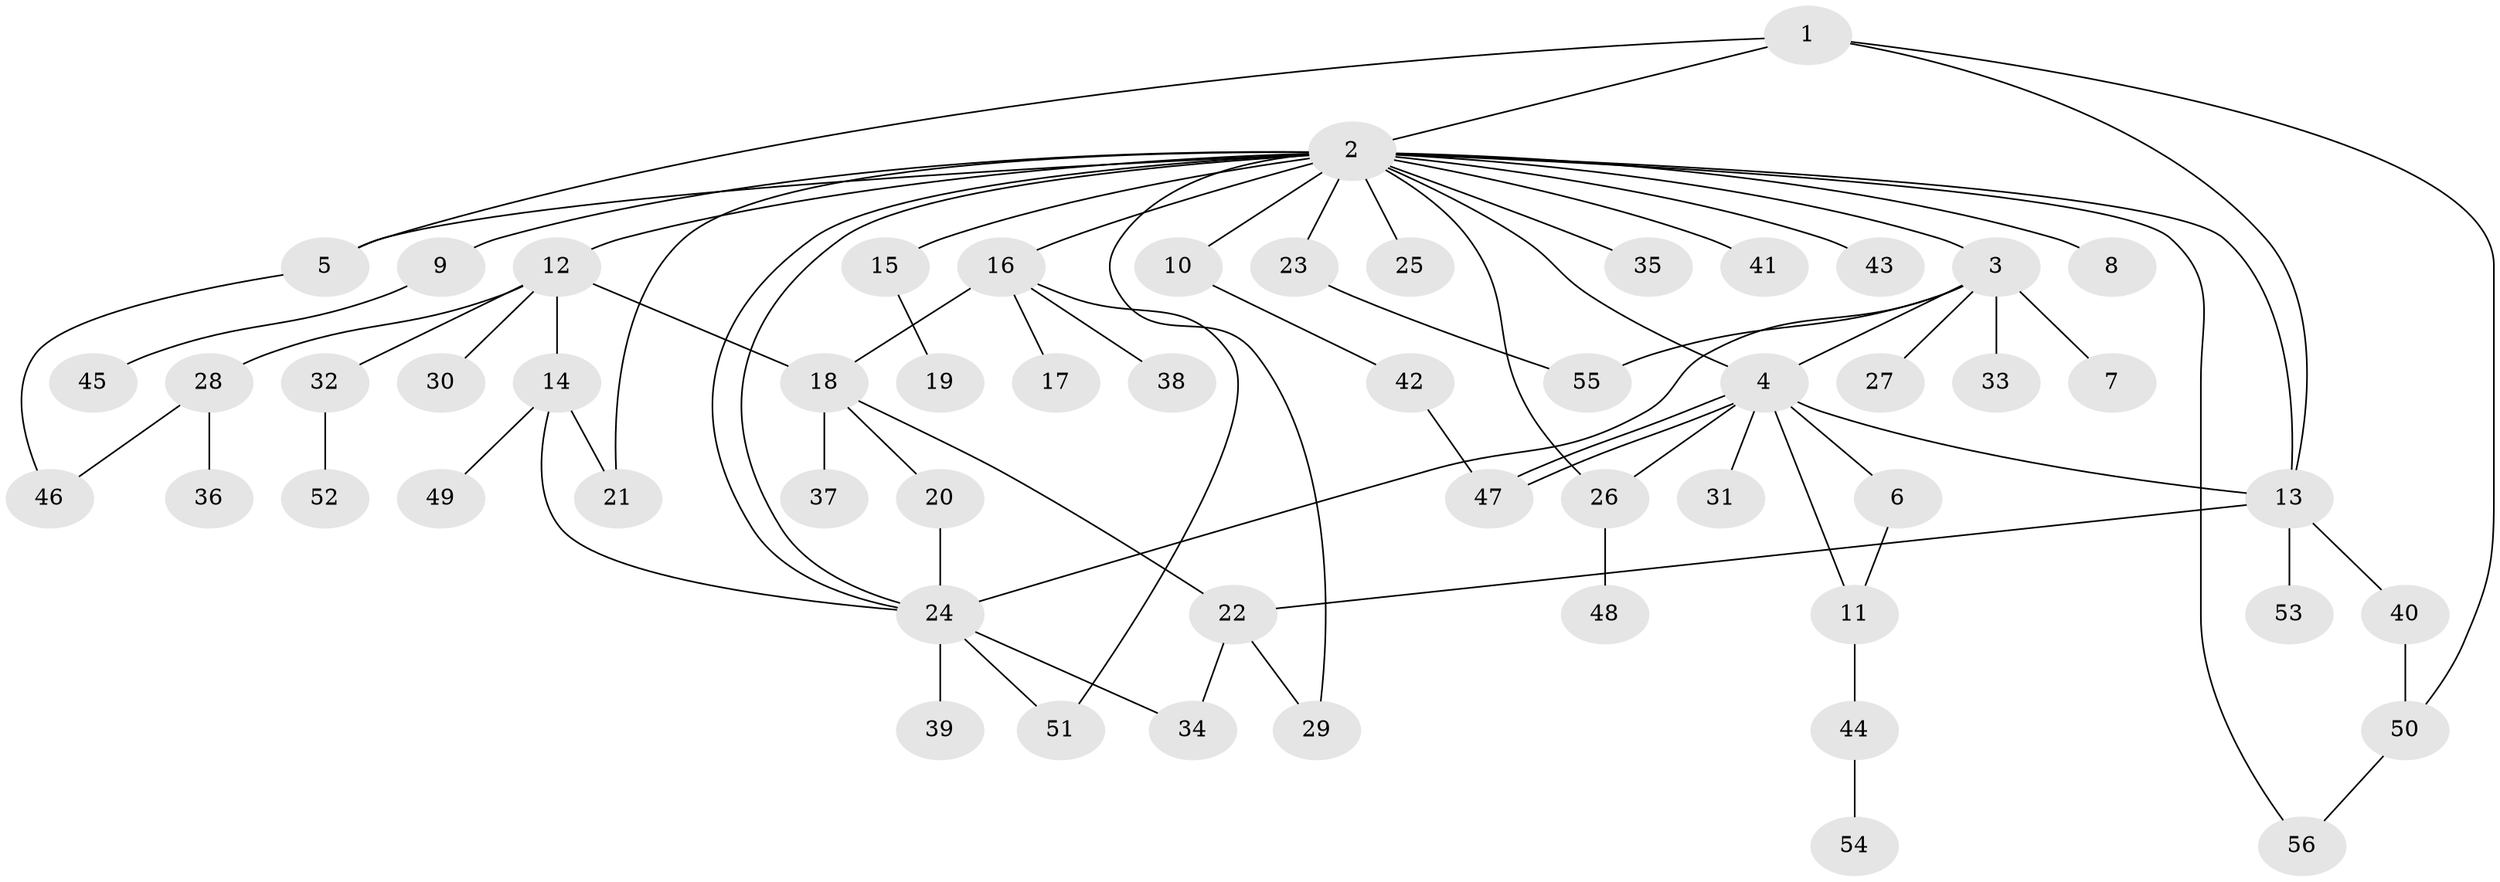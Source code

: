 // Generated by graph-tools (version 1.1) at 2025/01/03/09/25 03:01:49]
// undirected, 56 vertices, 77 edges
graph export_dot {
graph [start="1"]
  node [color=gray90,style=filled];
  1;
  2;
  3;
  4;
  5;
  6;
  7;
  8;
  9;
  10;
  11;
  12;
  13;
  14;
  15;
  16;
  17;
  18;
  19;
  20;
  21;
  22;
  23;
  24;
  25;
  26;
  27;
  28;
  29;
  30;
  31;
  32;
  33;
  34;
  35;
  36;
  37;
  38;
  39;
  40;
  41;
  42;
  43;
  44;
  45;
  46;
  47;
  48;
  49;
  50;
  51;
  52;
  53;
  54;
  55;
  56;
  1 -- 2;
  1 -- 5;
  1 -- 13;
  1 -- 50;
  2 -- 3;
  2 -- 4;
  2 -- 5;
  2 -- 8;
  2 -- 9;
  2 -- 10;
  2 -- 12;
  2 -- 13;
  2 -- 15;
  2 -- 16;
  2 -- 21;
  2 -- 23;
  2 -- 24;
  2 -- 24;
  2 -- 25;
  2 -- 26;
  2 -- 29;
  2 -- 35;
  2 -- 41;
  2 -- 43;
  2 -- 56;
  3 -- 4;
  3 -- 7;
  3 -- 24;
  3 -- 27;
  3 -- 33;
  3 -- 55;
  4 -- 6;
  4 -- 11;
  4 -- 13;
  4 -- 26;
  4 -- 31;
  4 -- 47;
  4 -- 47;
  5 -- 46;
  6 -- 11;
  9 -- 45;
  10 -- 42;
  11 -- 44;
  12 -- 14;
  12 -- 18;
  12 -- 28;
  12 -- 30;
  12 -- 32;
  13 -- 22;
  13 -- 40;
  13 -- 53;
  14 -- 21;
  14 -- 24;
  14 -- 49;
  15 -- 19;
  16 -- 17;
  16 -- 18;
  16 -- 38;
  16 -- 51;
  18 -- 20;
  18 -- 22;
  18 -- 37;
  20 -- 24;
  22 -- 29;
  22 -- 34;
  23 -- 55;
  24 -- 34;
  24 -- 39;
  24 -- 51;
  26 -- 48;
  28 -- 36;
  28 -- 46;
  32 -- 52;
  40 -- 50;
  42 -- 47;
  44 -- 54;
  50 -- 56;
}
